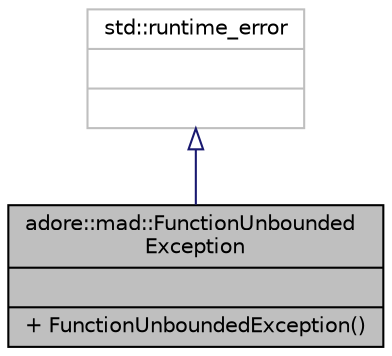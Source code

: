 digraph "adore::mad::FunctionUnboundedException"
{
 // LATEX_PDF_SIZE
  edge [fontname="Helvetica",fontsize="10",labelfontname="Helvetica",labelfontsize="10"];
  node [fontname="Helvetica",fontsize="10",shape=record];
  Node1 [label="{adore::mad::FunctionUnbounded\lException\n||+ FunctionUnboundedException()\l}",height=0.2,width=0.4,color="black", fillcolor="grey75", style="filled", fontcolor="black",tooltip=" "];
  Node2 -> Node1 [dir="back",color="midnightblue",fontsize="10",style="solid",arrowtail="onormal",fontname="Helvetica"];
  Node2 [label="{std::runtime_error\n||}",height=0.2,width=0.4,color="grey75", fillcolor="white", style="filled",tooltip=" "];
}
